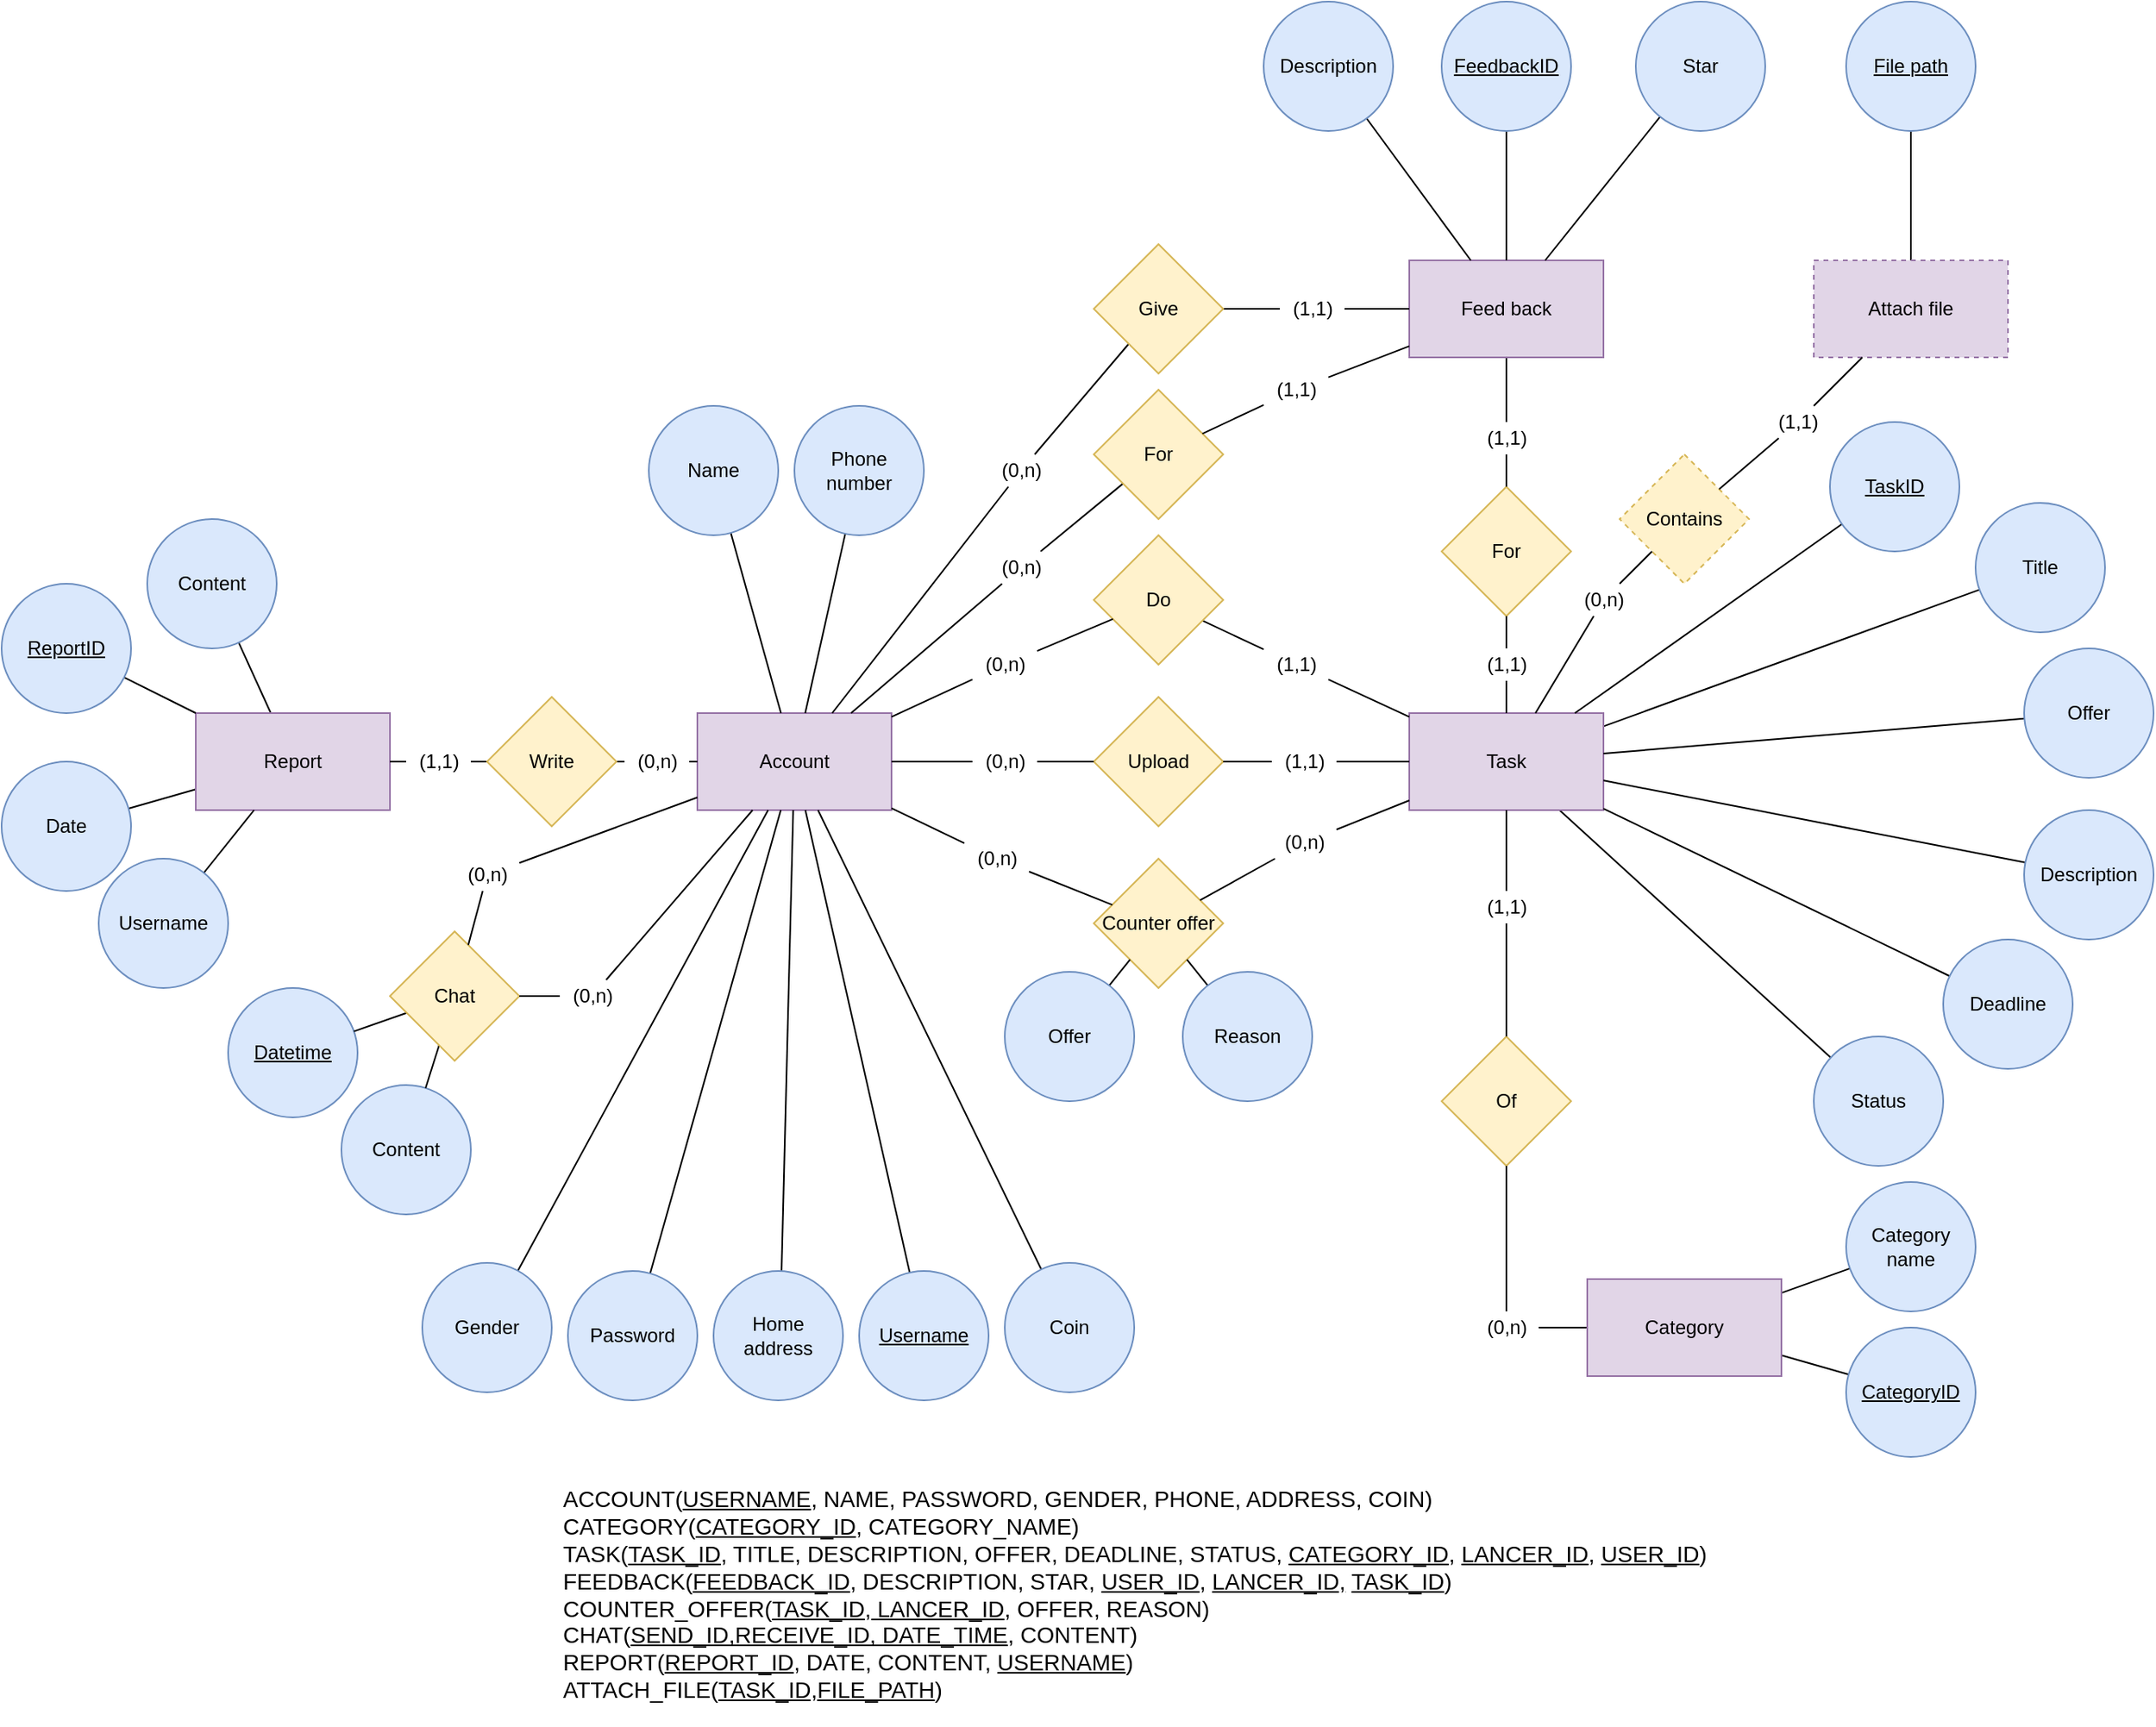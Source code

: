 <mxfile version="13.5.1" type="device"><diagram id="R2lEEEUBdFMjLlhIrx00" name="Page-1"><mxGraphModel dx="2313" dy="846" grid="1" gridSize="10" guides="1" tooltips="1" connect="1" arrows="1" fold="1" page="1" pageScale="1" pageWidth="850" pageHeight="1100" math="0" shadow="0" extFonts="Permanent Marker^https://fonts.googleapis.com/css?family=Permanent+Marker"><root><mxCell id="0"/><mxCell id="1" parent="0"/><mxCell id="MIZJ88geN4VkH-W38aIh-14" style="edgeStyle=none;rounded=0;orthogonalLoop=1;jettySize=auto;html=1;endArrow=none;endFill=0;" parent="1" source="MIZJ88geN4VkH-W38aIh-86" target="bwsTUodTvdUp8kqjwRut-89" edge="1"><mxGeometry relative="1" as="geometry"/></mxCell><mxCell id="MIZJ88geN4VkH-W38aIh-15" style="edgeStyle=none;rounded=0;orthogonalLoop=1;jettySize=auto;html=1;endArrow=none;endFill=0;" parent="1" source="MIZJ88geN4VkH-W38aIh-82" target="bwsTUodTvdUp8kqjwRut-88" edge="1"><mxGeometry relative="1" as="geometry"/></mxCell><mxCell id="MIZJ88geN4VkH-W38aIh-29" style="edgeStyle=none;rounded=0;orthogonalLoop=1;jettySize=auto;html=1;endArrow=none;endFill=0;" parent="1" source="MIZJ88geN4VkH-W38aIh-73" target="bwsTUodTvdUp8kqjwRut-73" edge="1"><mxGeometry relative="1" as="geometry"/></mxCell><mxCell id="bwsTUodTvdUp8kqjwRut-4" value="Account" style="rounded=0;whiteSpace=wrap;html=1;fillColor=#e1d5e7;strokeColor=#9673a6;" parent="1" vertex="1"><mxGeometry x="-170" y="470" width="120" height="60" as="geometry"/></mxCell><mxCell id="MIZJ88geN4VkH-W38aIh-22" style="edgeStyle=none;rounded=0;orthogonalLoop=1;jettySize=auto;html=1;endArrow=none;endFill=0;" parent="1" source="bwsTUodTvdUp8kqjwRut-7" target="bwsTUodTvdUp8kqjwRut-4" edge="1"><mxGeometry relative="1" as="geometry"/></mxCell><mxCell id="bwsTUodTvdUp8kqjwRut-7" value="Username" style="ellipse;whiteSpace=wrap;html=1;aspect=fixed;fontStyle=4;fillColor=#dae8fc;strokeColor=#6c8ebf;" parent="1" vertex="1"><mxGeometry x="-70" y="815" width="80" height="80" as="geometry"/></mxCell><mxCell id="XnlqO2PIqlRNYGpHkRae-4" style="edgeStyle=none;rounded=0;orthogonalLoop=1;jettySize=auto;html=1;endArrow=none;endFill=0;" parent="1" source="bwsTUodTvdUp8kqjwRut-9" target="bwsTUodTvdUp8kqjwRut-4" edge="1"><mxGeometry relative="1" as="geometry"/></mxCell><mxCell id="bwsTUodTvdUp8kqjwRut-9" value="Phone number" style="ellipse;whiteSpace=wrap;html=1;aspect=fixed;direction=west;fillColor=#dae8fc;strokeColor=#6c8ebf;" parent="1" vertex="1"><mxGeometry x="-110" y="280" width="80" height="80" as="geometry"/></mxCell><mxCell id="bwsTUodTvdUp8kqjwRut-112" style="edgeStyle=none;rounded=0;orthogonalLoop=1;jettySize=auto;html=1;exitX=0.5;exitY=1;exitDx=0;exitDy=0;endArrow=none;endFill=0;" parent="1" source="bwsTUodTvdUp8kqjwRut-10" target="bwsTUodTvdUp8kqjwRut-4" edge="1"><mxGeometry relative="1" as="geometry"/></mxCell><mxCell id="bwsTUodTvdUp8kqjwRut-10" value="Home address" style="ellipse;whiteSpace=wrap;html=1;aspect=fixed;fillColor=#dae8fc;strokeColor=#6c8ebf;" parent="1" vertex="1"><mxGeometry x="-160" y="815" width="80" height="80" as="geometry"/></mxCell><mxCell id="MIZJ88geN4VkH-W38aIh-21" style="edgeStyle=none;rounded=0;orthogonalLoop=1;jettySize=auto;html=1;endArrow=none;endFill=0;" parent="1" source="bwsTUodTvdUp8kqjwRut-11" target="bwsTUodTvdUp8kqjwRut-4" edge="1"><mxGeometry relative="1" as="geometry"/></mxCell><mxCell id="bwsTUodTvdUp8kqjwRut-11" value="Gender" style="ellipse;whiteSpace=wrap;html=1;aspect=fixed;fillColor=#dae8fc;strokeColor=#6c8ebf;" parent="1" vertex="1"><mxGeometry x="-340" y="810" width="80" height="80" as="geometry"/></mxCell><mxCell id="bwsTUodTvdUp8kqjwRut-144" style="edgeStyle=none;rounded=0;orthogonalLoop=1;jettySize=auto;html=1;endArrow=none;endFill=0;" parent="1" source="MIZJ88geN4VkH-W38aIh-104" target="bwsTUodTvdUp8kqjwRut-28" edge="1"><mxGeometry relative="1" as="geometry"/></mxCell><mxCell id="fQe3oamUmW8SX_abp2Gm-2" style="rounded=0;orthogonalLoop=1;jettySize=auto;html=1;endArrow=none;endFill=0;" edge="1" parent="1" source="bwsTUodTvdUp8kqjwRut-26" target="fQe3oamUmW8SX_abp2Gm-1"><mxGeometry relative="1" as="geometry"/></mxCell><mxCell id="fQe3oamUmW8SX_abp2Gm-4" style="edgeStyle=none;rounded=0;orthogonalLoop=1;jettySize=auto;html=1;endArrow=none;endFill=0;" edge="1" parent="1" source="bwsTUodTvdUp8kqjwRut-26" target="fQe3oamUmW8SX_abp2Gm-3"><mxGeometry relative="1" as="geometry"/></mxCell><mxCell id="bwsTUodTvdUp8kqjwRut-26" value="Task" style="rounded=0;whiteSpace=wrap;html=1;fillColor=#e1d5e7;strokeColor=#9673a6;" parent="1" vertex="1"><mxGeometry x="270" y="470" width="120" height="60" as="geometry"/></mxCell><mxCell id="MIZJ88geN4VkH-W38aIh-32" style="edgeStyle=none;rounded=0;orthogonalLoop=1;jettySize=auto;html=1;endArrow=none;endFill=0;" parent="1" source="MIZJ88geN4VkH-W38aIh-106" target="bwsTUodTvdUp8kqjwRut-4" edge="1"><mxGeometry relative="1" as="geometry"/></mxCell><mxCell id="bwsTUodTvdUp8kqjwRut-28" value="Do" style="rhombus;whiteSpace=wrap;html=1;fillColor=#fff2cc;strokeColor=#d6b656;direction=south;" parent="1" vertex="1"><mxGeometry x="75" y="360" width="80" height="80" as="geometry"/></mxCell><mxCell id="MIZJ88geN4VkH-W38aIh-2" style="rounded=0;orthogonalLoop=1;jettySize=auto;html=1;endArrow=none;endFill=0;" parent="1" source="MIZJ88geN4VkH-W38aIh-110" target="bwsTUodTvdUp8kqjwRut-41" edge="1"><mxGeometry relative="1" as="geometry"/></mxCell><mxCell id="MIZJ88geN4VkH-W38aIh-3" style="edgeStyle=none;rounded=0;orthogonalLoop=1;jettySize=auto;html=1;endArrow=none;endFill=0;" parent="1" source="MIZJ88geN4VkH-W38aIh-108" target="bwsTUodTvdUp8kqjwRut-26" edge="1"><mxGeometry relative="1" as="geometry"/></mxCell><mxCell id="bwsTUodTvdUp8kqjwRut-31" value="Of" style="rhombus;whiteSpace=wrap;html=1;fillColor=#fff2cc;strokeColor=#d6b656;" parent="1" vertex="1"><mxGeometry x="290" y="670" width="80" height="80" as="geometry"/></mxCell><mxCell id="MIZJ88geN4VkH-W38aIh-43" style="edgeStyle=none;rounded=0;orthogonalLoop=1;jettySize=auto;html=1;endArrow=none;endFill=0;" parent="1" source="bwsTUodTvdUp8kqjwRut-33" target="bwsTUodTvdUp8kqjwRut-26" edge="1"><mxGeometry relative="1" as="geometry"/></mxCell><mxCell id="bwsTUodTvdUp8kqjwRut-33" value="Description" style="ellipse;whiteSpace=wrap;html=1;aspect=fixed;fillColor=#dae8fc;strokeColor=#6c8ebf;" parent="1" vertex="1"><mxGeometry x="650" y="530" width="80" height="80" as="geometry"/></mxCell><mxCell id="MIZJ88geN4VkH-W38aIh-44" style="edgeStyle=none;rounded=0;orthogonalLoop=1;jettySize=auto;html=1;endArrow=none;endFill=0;" parent="1" source="bwsTUodTvdUp8kqjwRut-39" target="bwsTUodTvdUp8kqjwRut-26" edge="1"><mxGeometry relative="1" as="geometry"/></mxCell><mxCell id="bwsTUodTvdUp8kqjwRut-39" value="Deadline" style="ellipse;whiteSpace=wrap;html=1;aspect=fixed;fillColor=#dae8fc;strokeColor=#6c8ebf;" parent="1" vertex="1"><mxGeometry x="600" y="610" width="80" height="80" as="geometry"/></mxCell><mxCell id="MIZJ88geN4VkH-W38aIh-39" style="edgeStyle=none;rounded=0;orthogonalLoop=1;jettySize=auto;html=1;endArrow=none;endFill=0;" parent="1" source="bwsTUodTvdUp8kqjwRut-41" target="bwsTUodTvdUp8kqjwRut-55" edge="1"><mxGeometry relative="1" as="geometry"/></mxCell><mxCell id="MIZJ88geN4VkH-W38aIh-40" style="edgeStyle=none;rounded=0;orthogonalLoop=1;jettySize=auto;html=1;endArrow=none;endFill=0;" parent="1" source="bwsTUodTvdUp8kqjwRut-41" target="bwsTUodTvdUp8kqjwRut-56" edge="1"><mxGeometry relative="1" as="geometry"/></mxCell><mxCell id="bwsTUodTvdUp8kqjwRut-41" value="Category" style="rounded=0;whiteSpace=wrap;html=1;fillColor=#e1d5e7;strokeColor=#9673a6;" parent="1" vertex="1"><mxGeometry x="380" y="820" width="120" height="60" as="geometry"/></mxCell><mxCell id="MIZJ88geN4VkH-W38aIh-42" style="edgeStyle=none;rounded=0;orthogonalLoop=1;jettySize=auto;html=1;endArrow=none;endFill=0;" parent="1" source="bwsTUodTvdUp8kqjwRut-44" target="bwsTUodTvdUp8kqjwRut-26" edge="1"><mxGeometry relative="1" as="geometry"/></mxCell><mxCell id="bwsTUodTvdUp8kqjwRut-44" value="TaskID" style="ellipse;whiteSpace=wrap;html=1;aspect=fixed;fontStyle=4;fillColor=#dae8fc;strokeColor=#6c8ebf;" parent="1" vertex="1"><mxGeometry x="530" y="290" width="80" height="80" as="geometry"/></mxCell><mxCell id="bwsTUodTvdUp8kqjwRut-135" style="edgeStyle=none;rounded=0;orthogonalLoop=1;jettySize=auto;html=1;endArrow=none;endFill=0;" parent="1" source="bwsTUodTvdUp8kqjwRut-46" target="bwsTUodTvdUp8kqjwRut-4" edge="1"><mxGeometry relative="1" as="geometry"/></mxCell><mxCell id="bwsTUodTvdUp8kqjwRut-46" value="Coin" style="ellipse;whiteSpace=wrap;html=1;aspect=fixed;fillColor=#dae8fc;strokeColor=#6c8ebf;" parent="1" vertex="1"><mxGeometry x="20" y="810" width="80" height="80" as="geometry"/></mxCell><mxCell id="MIZJ88geN4VkH-W38aIh-33" style="edgeStyle=none;rounded=0;orthogonalLoop=1;jettySize=auto;html=1;endArrow=none;endFill=0;" parent="1" source="MIZJ88geN4VkH-W38aIh-96" target="bwsTUodTvdUp8kqjwRut-4" edge="1"><mxGeometry relative="1" as="geometry"/></mxCell><mxCell id="MIZJ88geN4VkH-W38aIh-49" style="edgeStyle=none;rounded=0;orthogonalLoop=1;jettySize=auto;html=1;endArrow=none;endFill=0;" parent="1" source="MIZJ88geN4VkH-W38aIh-98" target="bwsTUodTvdUp8kqjwRut-26" edge="1"><mxGeometry relative="1" as="geometry"/></mxCell><mxCell id="bwsTUodTvdUp8kqjwRut-48" value="Upload" style="rhombus;whiteSpace=wrap;html=1;fillColor=#fff2cc;strokeColor=#d6b656;" parent="1" vertex="1"><mxGeometry x="75" y="460" width="80" height="80" as="geometry"/></mxCell><mxCell id="MIZJ88geN4VkH-W38aIh-34" style="edgeStyle=none;rounded=0;orthogonalLoop=1;jettySize=auto;html=1;endArrow=none;endFill=0;" parent="1" source="MIZJ88geN4VkH-W38aIh-100" target="bwsTUodTvdUp8kqjwRut-4" edge="1"><mxGeometry relative="1" as="geometry"/></mxCell><mxCell id="MIZJ88geN4VkH-W38aIh-48" style="edgeStyle=none;rounded=0;orthogonalLoop=1;jettySize=auto;html=1;endArrow=none;endFill=0;" parent="1" source="MIZJ88geN4VkH-W38aIh-102" target="bwsTUodTvdUp8kqjwRut-26" edge="1"><mxGeometry relative="1" as="geometry"/></mxCell><mxCell id="bwsTUodTvdUp8kqjwRut-51" value="Counter offer" style="rhombus;whiteSpace=wrap;html=1;fillColor=#fff2cc;strokeColor=#d6b656;" parent="1" vertex="1"><mxGeometry x="75" y="560" width="80" height="80" as="geometry"/></mxCell><mxCell id="bwsTUodTvdUp8kqjwRut-55" value="CategoryID" style="ellipse;whiteSpace=wrap;html=1;aspect=fixed;fillColor=#dae8fc;strokeColor=#6c8ebf;fontStyle=4" parent="1" vertex="1"><mxGeometry x="540" y="850" width="80" height="80" as="geometry"/></mxCell><mxCell id="bwsTUodTvdUp8kqjwRut-56" value="Category name" style="ellipse;whiteSpace=wrap;html=1;aspect=fixed;fillColor=#dae8fc;strokeColor=#6c8ebf;" parent="1" vertex="1"><mxGeometry x="540" y="760" width="80" height="80" as="geometry"/></mxCell><mxCell id="MIZJ88geN4VkH-W38aIh-30" style="edgeStyle=none;rounded=0;orthogonalLoop=1;jettySize=auto;html=1;endArrow=none;endFill=0;" parent="1" source="bwsTUodTvdUp8kqjwRut-64" target="bwsTUodTvdUp8kqjwRut-51" edge="1"><mxGeometry relative="1" as="geometry"/></mxCell><mxCell id="bwsTUodTvdUp8kqjwRut-64" value="Offer" style="ellipse;whiteSpace=wrap;html=1;aspect=fixed;fontStyle=0;fillColor=#dae8fc;strokeColor=#6c8ebf;" parent="1" vertex="1"><mxGeometry x="20" y="630" width="80" height="80" as="geometry"/></mxCell><mxCell id="MIZJ88geN4VkH-W38aIh-41" style="edgeStyle=none;rounded=0;orthogonalLoop=1;jettySize=auto;html=1;endArrow=none;endFill=0;" parent="1" source="bwsTUodTvdUp8kqjwRut-65" target="bwsTUodTvdUp8kqjwRut-26" edge="1"><mxGeometry relative="1" as="geometry"/></mxCell><mxCell id="bwsTUodTvdUp8kqjwRut-65" value="Offer" style="ellipse;whiteSpace=wrap;html=1;aspect=fixed;fontStyle=0;fillColor=#dae8fc;strokeColor=#6c8ebf;" parent="1" vertex="1"><mxGeometry x="650" y="430" width="80" height="80" as="geometry"/></mxCell><mxCell id="MIZJ88geN4VkH-W38aIh-31" style="edgeStyle=none;rounded=0;orthogonalLoop=1;jettySize=auto;html=1;endArrow=none;endFill=0;" parent="1" source="bwsTUodTvdUp8kqjwRut-68" target="bwsTUodTvdUp8kqjwRut-51" edge="1"><mxGeometry relative="1" as="geometry"/></mxCell><mxCell id="bwsTUodTvdUp8kqjwRut-68" value="Reason" style="ellipse;whiteSpace=wrap;html=1;aspect=fixed;fontStyle=0;fillColor=#dae8fc;strokeColor=#6c8ebf;" parent="1" vertex="1"><mxGeometry x="130" y="630" width="80" height="80" as="geometry"/></mxCell><mxCell id="MIZJ88geN4VkH-W38aIh-36" style="edgeStyle=none;rounded=0;orthogonalLoop=1;jettySize=auto;html=1;endArrow=none;endFill=0;" parent="1" source="bwsTUodTvdUp8kqjwRut-71" target="bwsTUodTvdUp8kqjwRut-79" edge="1"><mxGeometry relative="1" as="geometry"/></mxCell><mxCell id="MIZJ88geN4VkH-W38aIh-38" style="edgeStyle=none;rounded=0;orthogonalLoop=1;jettySize=auto;html=1;endArrow=none;endFill=0;" parent="1" source="bwsTUodTvdUp8kqjwRut-71" target="bwsTUodTvdUp8kqjwRut-83" edge="1"><mxGeometry relative="1" as="geometry"/></mxCell><mxCell id="MIZJ88geN4VkH-W38aIh-51" style="edgeStyle=none;rounded=0;orthogonalLoop=1;jettySize=auto;html=1;endArrow=none;endFill=0;" parent="1" source="MIZJ88geN4VkH-W38aIh-77" target="bwsTUodTvdUp8kqjwRut-73" edge="1"><mxGeometry relative="1" as="geometry"/></mxCell><mxCell id="bwsTUodTvdUp8kqjwRut-71" value="Report" style="rounded=0;whiteSpace=wrap;html=1;fillColor=#e1d5e7;strokeColor=#9673a6;" parent="1" vertex="1"><mxGeometry x="-480" y="470" width="120" height="60" as="geometry"/></mxCell><mxCell id="bwsTUodTvdUp8kqjwRut-73" value="Write" style="rhombus;whiteSpace=wrap;html=1;fillColor=#fff2cc;strokeColor=#d6b656;" parent="1" vertex="1"><mxGeometry x="-300" y="460" width="80" height="80" as="geometry"/></mxCell><mxCell id="bwsTUodTvdUp8kqjwRut-104" style="edgeStyle=none;rounded=0;orthogonalLoop=1;jettySize=auto;html=1;endArrow=none;endFill=0;" parent="1" source="MIZJ88geN4VkH-W38aIh-90" target="bwsTUodTvdUp8kqjwRut-26" edge="1"><mxGeometry relative="1" as="geometry"/></mxCell><mxCell id="MIZJ88geN4VkH-W38aIh-72" style="edgeStyle=none;rounded=0;orthogonalLoop=1;jettySize=auto;html=1;endArrow=none;endFill=0;" parent="1" source="MIZJ88geN4VkH-W38aIh-88" target="bwsTUodTvdUp8kqjwRut-87" edge="1"><mxGeometry relative="1" as="geometry"/></mxCell><mxCell id="bwsTUodTvdUp8kqjwRut-74" value="For" style="rhombus;whiteSpace=wrap;html=1;fillColor=#fff2cc;strokeColor=#d6b656;" parent="1" vertex="1"><mxGeometry x="290" y="330" width="80" height="80" as="geometry"/></mxCell><mxCell id="bwsTUodTvdUp8kqjwRut-79" value="Content" style="ellipse;whiteSpace=wrap;html=1;aspect=fixed;fontStyle=0;fillColor=#dae8fc;strokeColor=#6c8ebf;" parent="1" vertex="1"><mxGeometry x="-510" y="350" width="80" height="80" as="geometry"/></mxCell><mxCell id="bwsTUodTvdUp8kqjwRut-83" value="Date" style="ellipse;whiteSpace=wrap;html=1;aspect=fixed;fontStyle=0;fillColor=#dae8fc;strokeColor=#6c8ebf;" parent="1" vertex="1"><mxGeometry x="-600" y="500" width="80" height="80" as="geometry"/></mxCell><mxCell id="MIZJ88geN4VkH-W38aIh-16" style="edgeStyle=none;rounded=0;orthogonalLoop=1;jettySize=auto;html=1;endArrow=none;endFill=0;" parent="1" source="MIZJ88geN4VkH-W38aIh-84" target="bwsTUodTvdUp8kqjwRut-88" edge="1"><mxGeometry relative="1" as="geometry"/></mxCell><mxCell id="bwsTUodTvdUp8kqjwRut-87" value="Feed back" style="rounded=0;whiteSpace=wrap;html=1;fillColor=#e1d5e7;strokeColor=#9673a6;" parent="1" vertex="1"><mxGeometry x="270" y="190" width="120" height="60" as="geometry"/></mxCell><mxCell id="bwsTUodTvdUp8kqjwRut-88" value="Give" style="rhombus;whiteSpace=wrap;html=1;fillColor=#fff2cc;strokeColor=#d6b656;" parent="1" vertex="1"><mxGeometry x="75" y="180" width="80" height="80" as="geometry"/></mxCell><mxCell id="MIZJ88geN4VkH-W38aIh-18" style="edgeStyle=none;rounded=0;orthogonalLoop=1;jettySize=auto;html=1;endArrow=none;endFill=0;" parent="1" source="MIZJ88geN4VkH-W38aIh-80" target="bwsTUodTvdUp8kqjwRut-87" edge="1"><mxGeometry relative="1" as="geometry"/></mxCell><mxCell id="bwsTUodTvdUp8kqjwRut-89" value="For" style="rhombus;whiteSpace=wrap;html=1;fillColor=#fff2cc;strokeColor=#d6b656;" parent="1" vertex="1"><mxGeometry x="75" y="270" width="80" height="80" as="geometry"/></mxCell><mxCell id="9yorVAs594_9NN6NSDtj-6" style="rounded=0;orthogonalLoop=1;jettySize=auto;html=1;startArrow=none;startFill=0;endArrow=none;endFill=0;" parent="1" source="bwsTUodTvdUp8kqjwRut-90" target="bwsTUodTvdUp8kqjwRut-87" edge="1"><mxGeometry relative="1" as="geometry"/></mxCell><mxCell id="bwsTUodTvdUp8kqjwRut-90" value="Description" style="ellipse;whiteSpace=wrap;html=1;aspect=fixed;fillColor=#dae8fc;strokeColor=#6c8ebf;" parent="1" vertex="1"><mxGeometry x="180" y="30" width="80" height="80" as="geometry"/></mxCell><mxCell id="bwsTUodTvdUp8kqjwRut-133" value="" style="edgeStyle=none;rounded=0;orthogonalLoop=1;jettySize=auto;html=1;endArrow=none;endFill=0;" parent="1" source="bwsTUodTvdUp8kqjwRut-91" target="bwsTUodTvdUp8kqjwRut-87" edge="1"><mxGeometry relative="1" as="geometry"/></mxCell><mxCell id="bwsTUodTvdUp8kqjwRut-91" value="Star" style="ellipse;whiteSpace=wrap;html=1;aspect=fixed;fillColor=#dae8fc;strokeColor=#6c8ebf;" parent="1" vertex="1"><mxGeometry x="410" y="30" width="80" height="80" as="geometry"/></mxCell><mxCell id="bwsTUodTvdUp8kqjwRut-156" value="&lt;p style=&quot;font-size: 14px&quot;&gt;&lt;font style=&quot;font-size: 14px&quot;&gt;ACCOUNT(&lt;u&gt;USERNAME&lt;/u&gt;, NAME, PASSWORD, GENDER, PHONE, ADDRESS, COIN)&lt;br&gt;&lt;/font&gt;&lt;font style=&quot;font-size: 14px&quot;&gt;CATEGORY(&lt;u&gt;CATEGORY_ID&lt;/u&gt;, CATEGORY_NAME)&lt;br&gt;&lt;/font&gt;&lt;font style=&quot;font-size: 14px&quot;&gt;TASK(&lt;u&gt;TASK_ID&lt;/u&gt;, TITLE, DESCRIPTION, OFFER, DEADLINE, STATUS,&amp;nbsp;&lt;u&gt;CATEGORY_ID&lt;/u&gt;, &lt;u&gt;LANCER_ID&lt;/u&gt;, &lt;u&gt;USER_ID&lt;/u&gt;)&lt;br&gt;&lt;/font&gt;&lt;font style=&quot;font-size: 14px&quot;&gt;FEEDBACK(&lt;u&gt;FEEDBACK_ID&lt;/u&gt;, DESCRIPTION, STAR, &lt;u&gt;USER_ID&lt;/u&gt;, &lt;u&gt;LANCER_ID,&lt;/u&gt; &lt;u&gt;TASK_ID&lt;/u&gt;)&lt;br&gt;&lt;/font&gt;&lt;font style=&quot;font-size: 14px&quot;&gt;COUNTER_OFFER(&lt;u&gt;TASK_ID, LANCER_ID&lt;/u&gt;, OFFER, REASON)&lt;br&gt;&lt;/font&gt;CHAT(&lt;u&gt;SEND_ID,RECEIVE_ID, DATE_TIME&lt;/u&gt;, CONTENT)&lt;br&gt;REPORT(&lt;u&gt;REPORT_ID&lt;/u&gt;, DATE, CONTENT, &lt;u&gt;USERNAME&lt;/u&gt;)&lt;br&gt;ATTACH_FILE(&lt;u style=&quot;font-family: &amp;#34;helvetica&amp;#34; ; white-space: nowrap&quot;&gt;TASK_ID,FILE_PATH&lt;/u&gt;&lt;span style=&quot;font-family: &amp;#34;helvetica&amp;#34; ; white-space: nowrap&quot;&gt;)&lt;/span&gt;&lt;/p&gt;" style="text;html=1;align=left;verticalAlign=middle;resizable=0;points=[];autosize=1;" parent="1" vertex="1"><mxGeometry x="-255" y="945" width="720" height="140" as="geometry"/></mxCell><mxCell id="bwsTUodTvdUp8kqjwRut-158" style="edgeStyle=none;rounded=0;orthogonalLoop=1;jettySize=auto;html=1;endArrow=none;endFill=0;" parent="1" source="bwsTUodTvdUp8kqjwRut-157" target="bwsTUodTvdUp8kqjwRut-71" edge="1"><mxGeometry relative="1" as="geometry"/></mxCell><mxCell id="bwsTUodTvdUp8kqjwRut-157" value="ReportID" style="ellipse;whiteSpace=wrap;html=1;aspect=fixed;fontStyle=4;fillColor=#dae8fc;strokeColor=#6c8ebf;" parent="1" vertex="1"><mxGeometry x="-600" y="390" width="80" height="80" as="geometry"/></mxCell><mxCell id="bwsTUodTvdUp8kqjwRut-160" style="edgeStyle=none;rounded=0;orthogonalLoop=1;jettySize=auto;html=1;endArrow=none;endFill=0;" parent="1" source="bwsTUodTvdUp8kqjwRut-159" target="bwsTUodTvdUp8kqjwRut-87" edge="1"><mxGeometry relative="1" as="geometry"/></mxCell><mxCell id="bwsTUodTvdUp8kqjwRut-159" value="FeedbackID" style="ellipse;whiteSpace=wrap;html=1;aspect=fixed;fillColor=#dae8fc;strokeColor=#6c8ebf;fontStyle=4" parent="1" vertex="1"><mxGeometry x="290" y="30" width="80" height="80" as="geometry"/></mxCell><mxCell id="bwsTUodTvdUp8kqjwRut-165" value="Content" style="ellipse;whiteSpace=wrap;html=1;aspect=fixed;fontStyle=0;fillColor=#dae8fc;strokeColor=#6c8ebf;" parent="1" vertex="1"><mxGeometry x="-390" y="700" width="80" height="80" as="geometry"/></mxCell><mxCell id="bwsTUodTvdUp8kqjwRut-166" value="Datetime" style="ellipse;whiteSpace=wrap;html=1;aspect=fixed;fontStyle=4;fillColor=#dae8fc;strokeColor=#6c8ebf;" parent="1" vertex="1"><mxGeometry x="-460" y="640" width="80" height="80" as="geometry"/></mxCell><mxCell id="bwsTUodTvdUp8kqjwRut-181" style="edgeStyle=none;rounded=0;orthogonalLoop=1;jettySize=auto;html=1;exitX=0.5;exitY=0;exitDx=0;exitDy=0;endArrow=none;endFill=0;" parent="1" source="bwsTUodTvdUp8kqjwRut-172" target="bwsTUodTvdUp8kqjwRut-173" edge="1"><mxGeometry relative="1" as="geometry"/></mxCell><mxCell id="bwsTUodTvdUp8kqjwRut-172" value="Attach file" style="rounded=0;whiteSpace=wrap;html=1;fillColor=#e1d5e7;strokeColor=#9673a6;dashed=1;" parent="1" vertex="1"><mxGeometry x="520" y="190" width="120" height="60" as="geometry"/></mxCell><mxCell id="bwsTUodTvdUp8kqjwRut-173" value="File path" style="ellipse;whiteSpace=wrap;html=1;aspect=fixed;fontStyle=4;fillColor=#dae8fc;strokeColor=#6c8ebf;" parent="1" vertex="1"><mxGeometry x="540" y="30" width="80" height="80" as="geometry"/></mxCell><mxCell id="bwsTUodTvdUp8kqjwRut-177" style="edgeStyle=none;rounded=0;orthogonalLoop=1;jettySize=auto;html=1;endArrow=none;endFill=0;" parent="1" source="MIZJ88geN4VkH-W38aIh-94" target="bwsTUodTvdUp8kqjwRut-172" edge="1"><mxGeometry relative="1" as="geometry"/></mxCell><mxCell id="bwsTUodTvdUp8kqjwRut-178" style="edgeStyle=none;rounded=0;orthogonalLoop=1;jettySize=auto;html=1;endArrow=none;endFill=0;" parent="1" source="MIZJ88geN4VkH-W38aIh-92" target="bwsTUodTvdUp8kqjwRut-26" edge="1"><mxGeometry relative="1" as="geometry"/></mxCell><mxCell id="bwsTUodTvdUp8kqjwRut-176" value="Contains" style="rhombus;whiteSpace=wrap;html=1;fillColor=#fff2cc;strokeColor=#d6b656;dashed=1;" parent="1" vertex="1"><mxGeometry x="400" y="310" width="80" height="80" as="geometry"/></mxCell><mxCell id="MIZJ88geN4VkH-W38aIh-35" style="edgeStyle=none;rounded=0;orthogonalLoop=1;jettySize=auto;html=1;endArrow=none;endFill=0;" parent="1" source="bwsTUodTvdUp8kqjwRut-8" target="bwsTUodTvdUp8kqjwRut-4" edge="1"><mxGeometry relative="1" as="geometry"/></mxCell><mxCell id="bwsTUodTvdUp8kqjwRut-8" value="Password" style="ellipse;whiteSpace=wrap;html=1;aspect=fixed;fillColor=#dae8fc;strokeColor=#6c8ebf;" parent="1" vertex="1"><mxGeometry x="-250" y="815" width="80" height="80" as="geometry"/></mxCell><mxCell id="MIZJ88geN4VkH-W38aIh-65" style="edgeStyle=none;rounded=0;orthogonalLoop=1;jettySize=auto;html=1;endArrow=none;endFill=0;" parent="1" source="MIZJ88geN4VkH-W38aIh-118" target="bwsTUodTvdUp8kqjwRut-4" edge="1"><mxGeometry relative="1" as="geometry"/></mxCell><mxCell id="MIZJ88geN4VkH-W38aIh-120" style="edgeStyle=none;rounded=0;orthogonalLoop=1;jettySize=auto;html=1;endArrow=none;endFill=0;" parent="1" source="MIZJ88geN4VkH-W38aIh-121" target="bwsTUodTvdUp8kqjwRut-4" edge="1"><mxGeometry relative="1" as="geometry"/></mxCell><mxCell id="MIZJ88geN4VkH-W38aIh-123" style="edgeStyle=none;rounded=0;orthogonalLoop=1;jettySize=auto;html=1;endArrow=none;endFill=0;" parent="1" source="MIZJ88geN4VkH-W38aIh-62" target="bwsTUodTvdUp8kqjwRut-166" edge="1"><mxGeometry relative="1" as="geometry"/></mxCell><mxCell id="MIZJ88geN4VkH-W38aIh-124" style="edgeStyle=none;rounded=0;orthogonalLoop=1;jettySize=auto;html=1;endArrow=none;endFill=0;" parent="1" source="MIZJ88geN4VkH-W38aIh-62" target="bwsTUodTvdUp8kqjwRut-165" edge="1"><mxGeometry relative="1" as="geometry"/></mxCell><mxCell id="MIZJ88geN4VkH-W38aIh-62" value="Chat" style="rhombus;whiteSpace=wrap;html=1;fillColor=#fff2cc;strokeColor=#d6b656;direction=south;" parent="1" vertex="1"><mxGeometry x="-360" y="605" width="80" height="80" as="geometry"/></mxCell><mxCell id="MIZJ88geN4VkH-W38aIh-73" value="(0,n)" style="text;html=1;align=center;verticalAlign=middle;resizable=0;points=[];autosize=1;" parent="1" vertex="1"><mxGeometry x="-215" y="490" width="40" height="20" as="geometry"/></mxCell><mxCell id="MIZJ88geN4VkH-W38aIh-75" style="edgeStyle=none;rounded=0;orthogonalLoop=1;jettySize=auto;html=1;endArrow=none;endFill=0;" parent="1" source="bwsTUodTvdUp8kqjwRut-4" target="MIZJ88geN4VkH-W38aIh-73" edge="1"><mxGeometry relative="1" as="geometry"><mxPoint x="-170" y="500" as="sourcePoint"/><mxPoint x="-215" y="500" as="targetPoint"/></mxGeometry></mxCell><mxCell id="MIZJ88geN4VkH-W38aIh-77" value="(1,1)" style="text;html=1;align=center;verticalAlign=middle;resizable=0;points=[];autosize=1;" parent="1" vertex="1"><mxGeometry x="-350" y="490" width="40" height="20" as="geometry"/></mxCell><mxCell id="MIZJ88geN4VkH-W38aIh-78" style="edgeStyle=none;rounded=0;orthogonalLoop=1;jettySize=auto;html=1;endArrow=none;endFill=0;" parent="1" source="bwsTUodTvdUp8kqjwRut-71" target="MIZJ88geN4VkH-W38aIh-77" edge="1"><mxGeometry relative="1" as="geometry"><mxPoint x="-350" y="500" as="sourcePoint"/><mxPoint x="-300" y="500" as="targetPoint"/></mxGeometry></mxCell><mxCell id="MIZJ88geN4VkH-W38aIh-80" value="(1,1)" style="text;html=1;align=center;verticalAlign=middle;resizable=0;points=[];autosize=1;" parent="1" vertex="1"><mxGeometry x="180" y="260" width="40" height="20" as="geometry"/></mxCell><mxCell id="MIZJ88geN4VkH-W38aIh-81" style="edgeStyle=none;rounded=0;orthogonalLoop=1;jettySize=auto;html=1;endArrow=none;endFill=0;" parent="1" source="bwsTUodTvdUp8kqjwRut-89" target="MIZJ88geN4VkH-W38aIh-80" edge="1"><mxGeometry relative="1" as="geometry"><mxPoint x="143.197" y="298.197" as="sourcePoint"/><mxPoint x="270" y="245.116" as="targetPoint"/></mxGeometry></mxCell><mxCell id="MIZJ88geN4VkH-W38aIh-82" value="(0,n)" style="text;html=1;align=center;verticalAlign=middle;resizable=0;points=[];autosize=1;" parent="1" vertex="1"><mxGeometry x="10" y="310" width="40" height="20" as="geometry"/></mxCell><mxCell id="MIZJ88geN4VkH-W38aIh-83" style="edgeStyle=none;rounded=0;orthogonalLoop=1;jettySize=auto;html=1;endArrow=none;endFill=0;" parent="1" source="bwsTUodTvdUp8kqjwRut-4" target="MIZJ88geN4VkH-W38aIh-82" edge="1"><mxGeometry relative="1" as="geometry"><mxPoint x="-85.893" y="470" as="sourcePoint"/><mxPoint x="97.178" y="242.178" as="targetPoint"/></mxGeometry></mxCell><mxCell id="MIZJ88geN4VkH-W38aIh-84" value="(1,1)" style="text;html=1;align=center;verticalAlign=middle;resizable=0;points=[];autosize=1;" parent="1" vertex="1"><mxGeometry x="190" y="210" width="40" height="20" as="geometry"/></mxCell><mxCell id="MIZJ88geN4VkH-W38aIh-85" style="edgeStyle=none;rounded=0;orthogonalLoop=1;jettySize=auto;html=1;endArrow=none;endFill=0;" parent="1" source="bwsTUodTvdUp8kqjwRut-87" target="MIZJ88geN4VkH-W38aIh-84" edge="1"><mxGeometry relative="1" as="geometry"><mxPoint x="270" y="220" as="sourcePoint"/><mxPoint x="155" y="220" as="targetPoint"/></mxGeometry></mxCell><mxCell id="MIZJ88geN4VkH-W38aIh-86" value="(0,n)" style="text;html=1;align=center;verticalAlign=middle;resizable=0;points=[];autosize=1;" parent="1" vertex="1"><mxGeometry x="10" y="370" width="40" height="20" as="geometry"/></mxCell><mxCell id="MIZJ88geN4VkH-W38aIh-87" style="edgeStyle=none;rounded=0;orthogonalLoop=1;jettySize=auto;html=1;endArrow=none;endFill=0;" parent="1" source="bwsTUodTvdUp8kqjwRut-4" target="MIZJ88geN4VkH-W38aIh-86" edge="1"><mxGeometry relative="1" as="geometry"><mxPoint x="-74.474" y="470" as="sourcePoint"/><mxPoint x="93.313" y="328.313" as="targetPoint"/></mxGeometry></mxCell><mxCell id="MIZJ88geN4VkH-W38aIh-88" value="(1,1)" style="text;html=1;align=center;verticalAlign=middle;resizable=0;points=[];autosize=1;" parent="1" vertex="1"><mxGeometry x="310" y="290" width="40" height="20" as="geometry"/></mxCell><mxCell id="MIZJ88geN4VkH-W38aIh-89" style="edgeStyle=none;rounded=0;orthogonalLoop=1;jettySize=auto;html=1;endArrow=none;endFill=0;" parent="1" source="bwsTUodTvdUp8kqjwRut-74" target="MIZJ88geN4VkH-W38aIh-88" edge="1"><mxGeometry relative="1" as="geometry"><mxPoint x="330" y="340" as="sourcePoint"/><mxPoint x="330" y="250" as="targetPoint"/></mxGeometry></mxCell><mxCell id="MIZJ88geN4VkH-W38aIh-90" value="(1,1)" style="text;html=1;align=center;verticalAlign=middle;resizable=0;points=[];autosize=1;" parent="1" vertex="1"><mxGeometry x="310" y="430" width="40" height="20" as="geometry"/></mxCell><mxCell id="MIZJ88geN4VkH-W38aIh-91" style="edgeStyle=none;rounded=0;orthogonalLoop=1;jettySize=auto;html=1;endArrow=none;endFill=0;" parent="1" source="bwsTUodTvdUp8kqjwRut-74" target="MIZJ88geN4VkH-W38aIh-90" edge="1"><mxGeometry relative="1" as="geometry"><mxPoint x="330" y="420" as="sourcePoint"/><mxPoint x="330" y="470" as="targetPoint"/></mxGeometry></mxCell><mxCell id="MIZJ88geN4VkH-W38aIh-92" value="(0,n)" style="text;html=1;align=center;verticalAlign=middle;resizable=0;points=[];autosize=1;" parent="1" vertex="1"><mxGeometry x="370" y="390" width="40" height="20" as="geometry"/></mxCell><mxCell id="MIZJ88geN4VkH-W38aIh-93" style="edgeStyle=none;rounded=0;orthogonalLoop=1;jettySize=auto;html=1;endArrow=none;endFill=0;" parent="1" source="bwsTUodTvdUp8kqjwRut-176" target="MIZJ88geN4VkH-W38aIh-92" edge="1"><mxGeometry relative="1" as="geometry"><mxPoint x="439.2" y="399.2" as="sourcePoint"/><mxPoint x="362.5" y="470" as="targetPoint"/></mxGeometry></mxCell><mxCell id="MIZJ88geN4VkH-W38aIh-94" value="(1,1)" style="text;html=1;align=center;verticalAlign=middle;resizable=0;points=[];autosize=1;" parent="1" vertex="1"><mxGeometry x="490" y="280" width="40" height="20" as="geometry"/></mxCell><mxCell id="MIZJ88geN4VkH-W38aIh-95" style="edgeStyle=none;rounded=0;orthogonalLoop=1;jettySize=auto;html=1;endArrow=none;endFill=0;" parent="1" source="bwsTUodTvdUp8kqjwRut-176" target="MIZJ88geN4VkH-W38aIh-94" edge="1"><mxGeometry relative="1" as="geometry"><mxPoint x="477.143" y="357.143" as="sourcePoint"/><mxPoint x="557.5" y="250" as="targetPoint"/></mxGeometry></mxCell><mxCell id="MIZJ88geN4VkH-W38aIh-96" value="(0,n)" style="text;html=1;align=center;verticalAlign=middle;resizable=0;points=[];autosize=1;" parent="1" vertex="1"><mxGeometry y="490" width="40" height="20" as="geometry"/></mxCell><mxCell id="MIZJ88geN4VkH-W38aIh-97" style="edgeStyle=none;rounded=0;orthogonalLoop=1;jettySize=auto;html=1;endArrow=none;endFill=0;" parent="1" source="bwsTUodTvdUp8kqjwRut-48" target="MIZJ88geN4VkH-W38aIh-96" edge="1"><mxGeometry relative="1" as="geometry"><mxPoint x="75" y="500" as="sourcePoint"/><mxPoint x="-50" y="500" as="targetPoint"/></mxGeometry></mxCell><mxCell id="MIZJ88geN4VkH-W38aIh-98" value="(1,1)" style="text;html=1;align=center;verticalAlign=middle;resizable=0;points=[];autosize=1;" parent="1" vertex="1"><mxGeometry x="185" y="490" width="40" height="20" as="geometry"/></mxCell><mxCell id="MIZJ88geN4VkH-W38aIh-99" style="edgeStyle=none;rounded=0;orthogonalLoop=1;jettySize=auto;html=1;endArrow=none;endFill=0;" parent="1" source="bwsTUodTvdUp8kqjwRut-48" target="MIZJ88geN4VkH-W38aIh-98" edge="1"><mxGeometry relative="1" as="geometry"><mxPoint x="155" y="500" as="sourcePoint"/><mxPoint x="270" y="500" as="targetPoint"/></mxGeometry></mxCell><mxCell id="MIZJ88geN4VkH-W38aIh-100" value="(0,n)" style="text;html=1;align=center;verticalAlign=middle;resizable=0;points=[];autosize=1;" parent="1" vertex="1"><mxGeometry x="-5" y="550" width="40" height="20" as="geometry"/></mxCell><mxCell id="MIZJ88geN4VkH-W38aIh-101" style="edgeStyle=none;rounded=0;orthogonalLoop=1;jettySize=auto;html=1;endArrow=none;endFill=0;" parent="1" source="bwsTUodTvdUp8kqjwRut-51" target="MIZJ88geN4VkH-W38aIh-100" edge="1"><mxGeometry relative="1" as="geometry"><mxPoint x="87.308" y="587.692" as="sourcePoint"/><mxPoint x="-50" y="526.667" as="targetPoint"/></mxGeometry></mxCell><mxCell id="MIZJ88geN4VkH-W38aIh-102" value="(0,n)" style="text;html=1;align=center;verticalAlign=middle;resizable=0;points=[];autosize=1;" parent="1" vertex="1"><mxGeometry x="185" y="540" width="40" height="20" as="geometry"/></mxCell><mxCell id="MIZJ88geN4VkH-W38aIh-103" style="edgeStyle=none;rounded=0;orthogonalLoop=1;jettySize=auto;html=1;endArrow=none;endFill=0;" parent="1" source="bwsTUodTvdUp8kqjwRut-51" target="MIZJ88geN4VkH-W38aIh-102" edge="1"><mxGeometry relative="1" as="geometry"><mxPoint x="142.302" y="587.302" as="sourcePoint"/><mxPoint x="270" y="527.907" as="targetPoint"/></mxGeometry></mxCell><mxCell id="MIZJ88geN4VkH-W38aIh-104" value="(1,1)" style="text;html=1;align=center;verticalAlign=middle;resizable=0;points=[];autosize=1;" parent="1" vertex="1"><mxGeometry x="180" y="430" width="40" height="20" as="geometry"/></mxCell><mxCell id="MIZJ88geN4VkH-W38aIh-105" style="edgeStyle=none;rounded=0;orthogonalLoop=1;jettySize=auto;html=1;endArrow=none;endFill=0;" parent="1" source="bwsTUodTvdUp8kqjwRut-26" target="MIZJ88geN4VkH-W38aIh-104" edge="1"><mxGeometry relative="1" as="geometry"><mxPoint x="270" y="472.093" as="sourcePoint"/><mxPoint x="142.302" y="412.698" as="targetPoint"/></mxGeometry></mxCell><mxCell id="MIZJ88geN4VkH-W38aIh-106" value="(0,n)" style="text;html=1;align=center;verticalAlign=middle;resizable=0;points=[];autosize=1;" parent="1" vertex="1"><mxGeometry y="430" width="40" height="20" as="geometry"/></mxCell><mxCell id="MIZJ88geN4VkH-W38aIh-107" style="edgeStyle=none;rounded=0;orthogonalLoop=1;jettySize=auto;html=1;endArrow=none;endFill=0;" parent="1" source="bwsTUodTvdUp8kqjwRut-28" target="MIZJ88geN4VkH-W38aIh-106" edge="1"><mxGeometry relative="1" as="geometry"><mxPoint x="87.308" y="412.308" as="sourcePoint"/><mxPoint x="-50" y="473.333" as="targetPoint"/></mxGeometry></mxCell><mxCell id="MIZJ88geN4VkH-W38aIh-108" value="(1,1)" style="text;html=1;align=center;verticalAlign=middle;resizable=0;points=[];autosize=1;" parent="1" vertex="1"><mxGeometry x="310" y="580" width="40" height="20" as="geometry"/></mxCell><mxCell id="MIZJ88geN4VkH-W38aIh-109" style="edgeStyle=none;rounded=0;orthogonalLoop=1;jettySize=auto;html=1;endArrow=none;endFill=0;" parent="1" source="bwsTUodTvdUp8kqjwRut-31" target="MIZJ88geN4VkH-W38aIh-108" edge="1"><mxGeometry relative="1" as="geometry"><mxPoint x="424.561" y="650.439" as="sourcePoint"/><mxPoint x="348.857" y="530" as="targetPoint"/></mxGeometry></mxCell><mxCell id="MIZJ88geN4VkH-W38aIh-110" value="(0,n)" style="text;html=1;align=center;verticalAlign=middle;resizable=0;points=[];autosize=1;" parent="1" vertex="1"><mxGeometry x="310" y="840" width="40" height="20" as="geometry"/></mxCell><mxCell id="MIZJ88geN4VkH-W38aIh-111" style="rounded=0;orthogonalLoop=1;jettySize=auto;html=1;endArrow=none;endFill=0;" parent="1" source="bwsTUodTvdUp8kqjwRut-31" target="MIZJ88geN4VkH-W38aIh-110" edge="1"><mxGeometry relative="1" as="geometry"><mxPoint x="440" y="715" as="sourcePoint"/><mxPoint x="440" y="820" as="targetPoint"/></mxGeometry></mxCell><mxCell id="MIZJ88geN4VkH-W38aIh-118" value="(0,n)" style="text;html=1;align=center;verticalAlign=middle;resizable=0;points=[];autosize=1;" parent="1" vertex="1"><mxGeometry x="-255" y="635" width="40" height="20" as="geometry"/></mxCell><mxCell id="MIZJ88geN4VkH-W38aIh-119" style="edgeStyle=none;rounded=0;orthogonalLoop=1;jettySize=auto;html=1;endArrow=none;endFill=0;" parent="1" source="MIZJ88geN4VkH-W38aIh-62" target="MIZJ88geN4VkH-W38aIh-118" edge="1"><mxGeometry relative="1" as="geometry"><mxPoint x="132.951" y="827.049" as="sourcePoint"/><mxPoint x="-87.714" y="530" as="targetPoint"/></mxGeometry></mxCell><mxCell id="MIZJ88geN4VkH-W38aIh-121" value="(0,n)" style="text;html=1;align=center;verticalAlign=middle;resizable=0;points=[];autosize=1;" parent="1" vertex="1"><mxGeometry x="-320" y="560" width="40" height="20" as="geometry"/></mxCell><mxCell id="MIZJ88geN4VkH-W38aIh-122" style="edgeStyle=none;rounded=0;orthogonalLoop=1;jettySize=auto;html=1;endArrow=none;endFill=0;" parent="1" source="MIZJ88geN4VkH-W38aIh-62" target="MIZJ88geN4VkH-W38aIh-121" edge="1"><mxGeometry relative="1" as="geometry"><mxPoint x="-296.338" y="628.662" as="sourcePoint"/><mxPoint x="-153.448" y="530" as="targetPoint"/></mxGeometry></mxCell><mxCell id="XnlqO2PIqlRNYGpHkRae-2" style="rounded=0;orthogonalLoop=1;jettySize=auto;html=1;endArrow=none;endFill=0;" parent="1" source="XnlqO2PIqlRNYGpHkRae-1" target="bwsTUodTvdUp8kqjwRut-4" edge="1"><mxGeometry relative="1" as="geometry"/></mxCell><mxCell id="XnlqO2PIqlRNYGpHkRae-1" value="Name" style="ellipse;whiteSpace=wrap;html=1;aspect=fixed;direction=west;fillColor=#dae8fc;strokeColor=#6c8ebf;" parent="1" vertex="1"><mxGeometry x="-200" y="280" width="80" height="80" as="geometry"/></mxCell><mxCell id="N178L6BYiAiT5estdn9D-2" style="rounded=0;orthogonalLoop=1;jettySize=auto;html=1;endArrow=none;endFill=0;" parent="1" source="N178L6BYiAiT5estdn9D-1" target="bwsTUodTvdUp8kqjwRut-71" edge="1"><mxGeometry relative="1" as="geometry"/></mxCell><mxCell id="N178L6BYiAiT5estdn9D-1" value="Username" style="ellipse;whiteSpace=wrap;html=1;aspect=fixed;fontStyle=0;fillColor=#dae8fc;strokeColor=#6c8ebf;" parent="1" vertex="1"><mxGeometry x="-540" y="560" width="80" height="80" as="geometry"/></mxCell><mxCell id="fQe3oamUmW8SX_abp2Gm-1" value="Title" style="ellipse;whiteSpace=wrap;html=1;aspect=fixed;fillColor=#dae8fc;strokeColor=#6c8ebf;" vertex="1" parent="1"><mxGeometry x="620" y="340" width="80" height="80" as="geometry"/></mxCell><mxCell id="fQe3oamUmW8SX_abp2Gm-3" value="Status" style="ellipse;whiteSpace=wrap;html=1;aspect=fixed;fillColor=#dae8fc;strokeColor=#6c8ebf;" vertex="1" parent="1"><mxGeometry x="520" y="670" width="80" height="80" as="geometry"/></mxCell></root></mxGraphModel></diagram></mxfile>